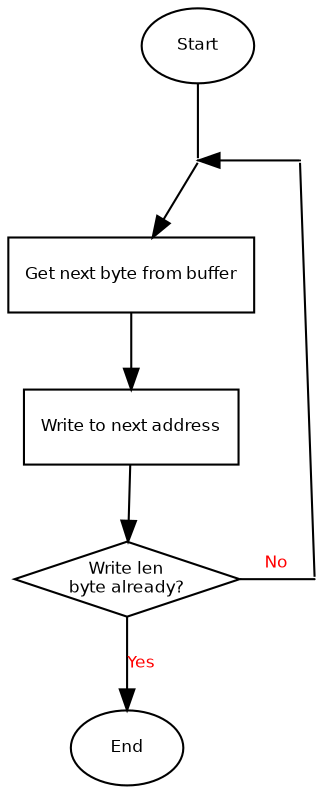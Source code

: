 digraph Flow_WriteBlock {
 
 node [
         fontname = "Bitstream Vera Sans"
         fontsize = 8
         shape = "record"
     ]

 edge [
         fontname = "Bitstream Vera Sans"
         fontsize = 8
         fontcolor = "Red"
     ]

// all blocks
start [label="Start", shape="oval"];
getnext [label="Get next byte from buffer", shape="box"]
writenext [label="Write to next address", shape="box"]
check_len [label="Write len\nbyte already?", shape="diamond", fixedsize=true, width=1.5]
end [label="End", shape="oval"];

// relations
/* start -> getnext */
d1 [width=0, shape="point", label="."];
start -> d1 [arrowhead=none]
d1 -> getnext
getnext -> writenext
writenext -> check_len
/* check_len -> getnext [label="No", constraint=false, tailport=e, headport=e] */
d2 [width=0, shape="point", label="."];
d3 [width=0, shape="point", label="."];
d2 -> d3 [dir=back, arrowtail=none]
{rank=same; d1 -> d2 [dir = back];}
{rank=same; check_len -> d3 [arrowhead=none, label="No"];}
check_len -> end [label="Yes"]

}
